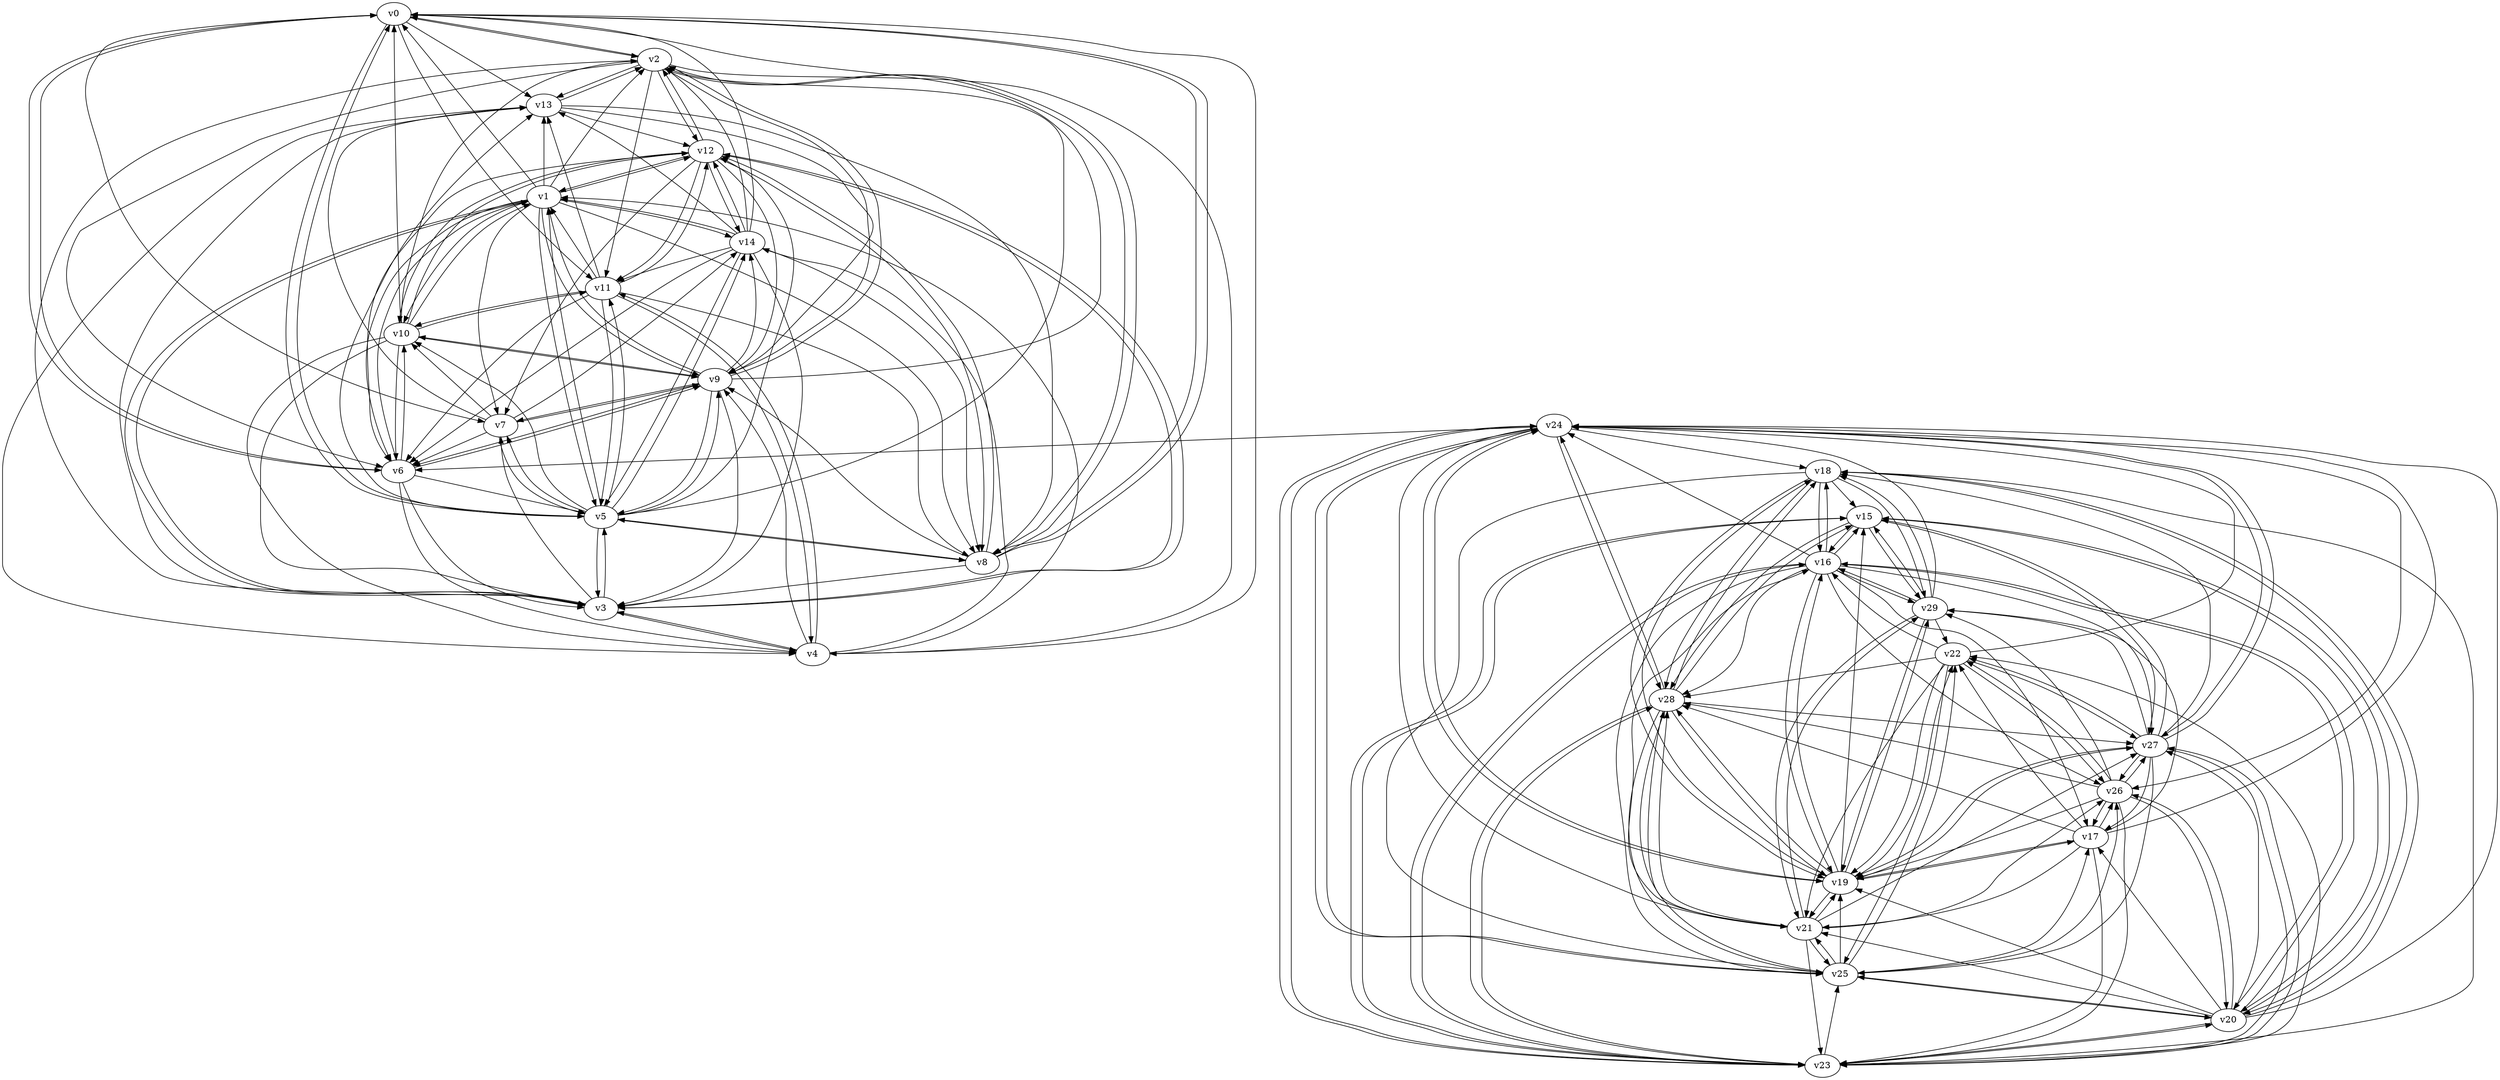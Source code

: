 digraph buchi_test032 {
    v0 [name="v0", player=0, priority=0];
    v1 [name="v1", player=0, priority=1];
    v2 [name="v2", player=0, priority=1];
    v3 [name="v3", player=0, priority=0];
    v4 [name="v4", player=0, priority=1];
    v5 [name="v5", player=0, priority=0];
    v6 [name="v6", player=0, priority=0];
    v7 [name="v7", player=0, priority=1];
    v8 [name="v8", player=0, priority=1];
    v9 [name="v9", player=0, priority=0];
    v10 [name="v10", player=0, priority=1];
    v11 [name="v11", player=0, priority=1];
    v12 [name="v12", player=0, priority=0];
    v13 [name="v13", player=1, priority=0];
    v14 [name="v14", player=1, priority=0];
    v15 [name="v15", player=0, priority=0];
    v16 [name="v16", player=0, priority=0];
    v17 [name="v17", player=0, priority=0];
    v18 [name="v18", player=1, priority=1];
    v19 [name="v19", player=0, priority=1];
    v20 [name="v20", player=1, priority=0];
    v21 [name="v21", player=0, priority=0];
    v22 [name="v22", player=1, priority=1];
    v23 [name="v23", player=0, priority=0];
    v24 [name="v24", player=1, priority=1];
    v25 [name="v25", player=0, priority=1];
    v26 [name="v26", player=0, priority=0];
    v27 [name="v27", player=0, priority=1];
    v28 [name="v28", player=1, priority=1];
    v29 [name="v29", player=1, priority=1];
    v16 -> v20;
    v4 -> v0;
    v21 -> v16;
    v16 -> v29;
    v4 -> v9;
    v5 -> v1;
    v8 -> v0;
    v3 -> v13;
    v5 -> v10;
    v8 -> v9;
    v10 -> v6;
    v14 -> v13;
    v0 -> v5;
    v11 -> v5;
    v17 -> v21;
    v19 -> v18;
    v22 -> v26;
    v23 -> v25;
    v2 -> v11;
    v28 -> v21;
    v13 -> v8;
    v7 -> v10;
    v24 -> v26;
    v15 -> v23;
    v26 -> v23;
    v18 -> v19;
    v18 -> v28;
    v5 -> v3;
    v8 -> v2;
    v22 -> v19;
    v9 -> v1;
    v5 -> v12;
    v22 -> v28;
    v9 -> v10;
    v0 -> v7;
    v2 -> v4;
    v17 -> v23;
    v23 -> v27;
    v28 -> v23;
    v1 -> v8;
    v6 -> v4;
    v24 -> v19;
    v15 -> v16;
    v16 -> v15;
    v24 -> v28;
    v16 -> v24;
    v20 -> v15;
    v14 -> v8;
    v20 -> v24;
    v22 -> v21;
    v9 -> v3;
    v23 -> v20;
    v5 -> v14;
    v1 -> v10;
    v13 -> v12;
    v27 -> v29;
    v7 -> v5;
    v24 -> v21;
    v25 -> v20;
    v16 -> v17;
    v7 -> v14;
    v16 -> v26;
    v29 -> v22;
    v3 -> v1;
    v14 -> v1;
    v20 -> v17;
    v5 -> v7;
    v20 -> v26;
    v21 -> v25;
    v9 -> v5;
    v0 -> v2;
    v23 -> v22;
    v28 -> v18;
    v9 -> v14;
    v1 -> v3;
    v27 -> v22;
    v1 -> v12;
    v19 -> v27;
    v24 -> v23;
    v26 -> v20;
    v25 -> v22;
    v16 -> v19;
    v18 -> v16;
    v16 -> v28;
    v12 -> v6;
    v14 -> v3;
    v5 -> v0;
    v20 -> v19;
    v22 -> v16;
    v23 -> v15;
    v3 -> v12;
    v5 -> v9;
    v4 -> v11;
    v14 -> v12;
    v9 -> v7;
    v11 -> v4;
    v21 -> v27;
    v22 -> v25;
    v23 -> v24;
    v27 -> v15;
    v1 -> v5;
    v27 -> v24;
    v6 -> v1;
    v1 -> v14;
    v2 -> v13;
    v19 -> v29;
    v7 -> v9;
    v24 -> v25;
    v25 -> v24;
    v29 -> v15;
    v12 -> v8;
    v3 -> v5;
    v5 -> v2;
    v14 -> v5;
    v20 -> v21;
    v9 -> v0;
    v29 -> v24;
    v5 -> v11;
    v22 -> v27;
    v21 -> v29;
    v10 -> v1;
    v27 -> v17;
    v1 -> v7;
    v13 -> v9;
    v2 -> v6;
    v19 -> v22;
    v27 -> v26;
    v24 -> v18;
    v28 -> v25;
    v25 -> v17;
    v25 -> v26;
    v16 -> v23;
    v12 -> v1;
    v12 -> v10;
    v3 -> v7;
    v15 -> v27;
    v20 -> v23;
    v26 -> v27;
    v9 -> v2;
    v5 -> v13;
    v23 -> v28;
    v10 -> v3;
    v1 -> v0;
    v13 -> v2;
    v27 -> v19;
    v19 -> v15;
    v10 -> v12;
    v1 -> v9;
    v0 -> v11;
    v2 -> v8;
    v19 -> v24;
    v28 -> v27;
    v25 -> v19;
    v25 -> v28;
    v12 -> v3;
    v14 -> v0;
    v15 -> v20;
    v20 -> v16;
    v29 -> v19;
    v15 -> v29;
    v26 -> v29;
    v20 -> v25;
    v18 -> v25;
    v1 -> v2;
    v13 -> v4;
    v19 -> v17;
    v0 -> v13;
    v11 -> v13;
    v17 -> v29;
    v25 -> v21;
    v6 -> v10;
    v26 -> v22;
    v14 -> v2;
    v20 -> v18;
    v4 -> v1;
    v29 -> v21;
    v12 -> v14;
    v14 -> v11;
    v21 -> v26;
    v27 -> v23;
    v0 -> v6;
    v2 -> v3;
    v11 -> v6;
    v17 -> v22;
    v1 -> v13;
    v24 -> v6;
    v2 -> v12;
    v19 -> v28;
    v6 -> v3;
    v24 -> v27;
    v12 -> v7;
    v3 -> v4;
    v4 -> v3;
    v18 -> v20;
    v21 -> v19;
    v23 -> v16;
    v18 -> v29;
    v21 -> v28;
    v8 -> v3;
    v10 -> v0;
    v28 -> v15;
    v8 -> v12;
    v10 -> v9;
    v1 -> v6;
    v0 -> v8;
    v11 -> v8;
    v17 -> v24;
    v19 -> v21;
    v27 -> v25;
    v28 -> v24;
    v6 -> v5;
    v26 -> v17;
    v29 -> v16;
    v7 -> v13;
    v12 -> v9;
    v14 -> v6;
    v16 -> v25;
    v23 -> v18;
    v4 -> v14;
    v8 -> v5;
    v10 -> v2;
    v27 -> v18;
    v11 -> v1;
    v10 -> v11;
    v11 -> v10;
    v17 -> v26;
    v7 -> v6;
    v12 -> v2;
    v26 -> v19;
    v16 -> v18;
    v18 -> v15;
    v29 -> v18;
    v12 -> v11;
    v15 -> v28;
    v16 -> v27;
    v26 -> v28;
    v21 -> v23;
    v5 -> v8;
    v20 -> v27;
    v10 -> v4;
    v9 -> v6;
    v22 -> v24;
    v2 -> v0;
    v17 -> v19;
    v19 -> v16;
    v28 -> v19;
    v11 -> v12;
    v2 -> v9;
    v17 -> v28;
    v6 -> v0;
    v6 -> v9;
}
